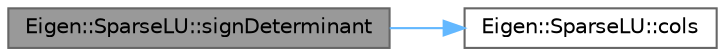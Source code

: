 digraph "Eigen::SparseLU::signDeterminant"
{
 // LATEX_PDF_SIZE
  bgcolor="transparent";
  edge [fontname=Helvetica,fontsize=10,labelfontname=Helvetica,labelfontsize=10];
  node [fontname=Helvetica,fontsize=10,shape=box,height=0.2,width=0.4];
  rankdir="LR";
  Node1 [id="Node000001",label="Eigen::SparseLU::signDeterminant",height=0.2,width=0.4,color="gray40", fillcolor="grey60", style="filled", fontcolor="black",tooltip=" "];
  Node1 -> Node2 [id="edge2_Node000001_Node000002",color="steelblue1",style="solid",tooltip=" "];
  Node2 [id="Node000002",label="Eigen::SparseLU::cols",height=0.2,width=0.4,color="grey40", fillcolor="white", style="filled",URL="$class_eigen_1_1_sparse_l_u.html#a634e903f97c46b55591db2e12d1d45d1",tooltip=" "];
}
